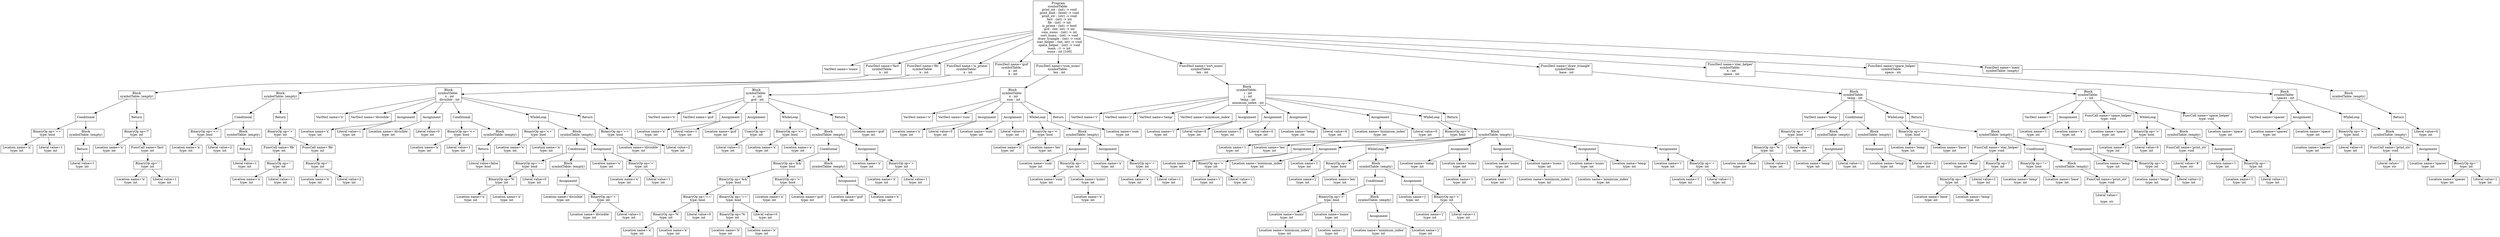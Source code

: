 digraph AST {
1 [shape=box, label="VarDecl name='nums'"];
6 [shape=box, label="Location name='n'\ntype: int"];
7 [shape=box, label="Literal value=1\ntype: int"];
5 [shape=box, label="BinaryOp op='=='\ntype: bool"];
5 -> 6;
5 -> 7;
10 [shape=box, label="Literal value=1\ntype: int"];
9 [shape=box, label="Return"];
9 -> 10;
8 [shape=box, label="Block\nsymbolTable: (empty)"];
8 -> 9;
4 [shape=box, label="Conditional"];
4 -> 5;
4 -> 8;
13 [shape=box, label="Location name='n'\ntype: int"];
16 [shape=box, label="Location name='n'\ntype: int"];
17 [shape=box, label="Literal value=1\ntype: int"];
15 [shape=box, label="BinaryOp op='-'\ntype: int"];
15 -> 16;
15 -> 17;
14 [shape=box, label="FuncCall name='fact'\ntype: int"];
14 -> 15;
12 [shape=box, label="BinaryOp op='*'\ntype: int"];
12 -> 13;
12 -> 14;
11 [shape=box, label="Return"];
11 -> 12;
3 [shape=box, label="Block\nsymbolTable: (empty)"];
3 -> 4;
3 -> 11;
2 [shape=box, label="FuncDecl name='fact'\nsymbolTable: \n  n : int"];
2 -> 3;
22 [shape=box, label="Location name='n'\ntype: int"];
23 [shape=box, label="Literal value=2\ntype: int"];
21 [shape=box, label="BinaryOp op='<='\ntype: bool"];
21 -> 22;
21 -> 23;
26 [shape=box, label="Literal value=1\ntype: int"];
25 [shape=box, label="Return"];
25 -> 26;
24 [shape=box, label="Block\nsymbolTable: (empty)"];
24 -> 25;
20 [shape=box, label="Conditional"];
20 -> 21;
20 -> 24;
31 [shape=box, label="Location name='n'\ntype: int"];
32 [shape=box, label="Literal value=1\ntype: int"];
30 [shape=box, label="BinaryOp op='-'\ntype: int"];
30 -> 31;
30 -> 32;
29 [shape=box, label="FuncCall name='fib'\ntype: int"];
29 -> 30;
35 [shape=box, label="Location name='n'\ntype: int"];
36 [shape=box, label="Literal value=2\ntype: int"];
34 [shape=box, label="BinaryOp op='-'\ntype: int"];
34 -> 35;
34 -> 36;
33 [shape=box, label="FuncCall name='fib'\ntype: int"];
33 -> 34;
28 [shape=box, label="BinaryOp op='+'\ntype: int"];
28 -> 29;
28 -> 33;
27 [shape=box, label="Return"];
27 -> 28;
19 [shape=box, label="Block\nsymbolTable: (empty)"];
19 -> 20;
19 -> 27;
18 [shape=box, label="FuncDecl name='fib'\nsymbolTable: \n  n : int"];
18 -> 19;
39 [shape=box, label="VarDecl name='x'"];
40 [shape=box, label="VarDecl name='divisible'"];
42 [shape=box, label="Location name='x'\ntype: int"];
43 [shape=box, label="Literal value=1\ntype: int"];
41 [shape=box, label="Assignment"];
41 -> 42;
41 -> 43;
45 [shape=box, label="Location name='divisible'\ntype: int"];
46 [shape=box, label="Literal value=0\ntype: int"];
44 [shape=box, label="Assignment"];
44 -> 45;
44 -> 46;
49 [shape=box, label="Location name='n'\ntype: int"];
50 [shape=box, label="Literal value=1\ntype: int"];
48 [shape=box, label="BinaryOp op='<='\ntype: bool"];
48 -> 49;
48 -> 50;
53 [shape=box, label="Literal value=false\ntype: bool"];
52 [shape=box, label="Return"];
52 -> 53;
51 [shape=box, label="Block\nsymbolTable: (empty)"];
51 -> 52;
47 [shape=box, label="Conditional"];
47 -> 48;
47 -> 51;
56 [shape=box, label="Location name='x'\ntype: int"];
57 [shape=box, label="Location name='n'\ntype: int"];
55 [shape=box, label="BinaryOp op='<='\ntype: bool"];
55 -> 56;
55 -> 57;
62 [shape=box, label="Location name='n'\ntype: int"];
63 [shape=box, label="Location name='x'\ntype: int"];
61 [shape=box, label="BinaryOp op='%'\ntype: int"];
61 -> 62;
61 -> 63;
64 [shape=box, label="Literal value=0\ntype: int"];
60 [shape=box, label="BinaryOp op='=='\ntype: bool"];
60 -> 61;
60 -> 64;
67 [shape=box, label="Location name='divisible'\ntype: int"];
69 [shape=box, label="Location name='divisible'\ntype: int"];
70 [shape=box, label="Literal value=1\ntype: int"];
68 [shape=box, label="BinaryOp op='+'\ntype: int"];
68 -> 69;
68 -> 70;
66 [shape=box, label="Assignment"];
66 -> 67;
66 -> 68;
65 [shape=box, label="Block\nsymbolTable: (empty)"];
65 -> 66;
59 [shape=box, label="Conditional"];
59 -> 60;
59 -> 65;
72 [shape=box, label="Location name='x'\ntype: int"];
74 [shape=box, label="Location name='x'\ntype: int"];
75 [shape=box, label="Literal value=1\ntype: int"];
73 [shape=box, label="BinaryOp op='+'\ntype: int"];
73 -> 74;
73 -> 75;
71 [shape=box, label="Assignment"];
71 -> 72;
71 -> 73;
58 [shape=box, label="Block\nsymbolTable: (empty)"];
58 -> 59;
58 -> 71;
54 [shape=box, label="WhileLoop"];
54 -> 55;
54 -> 58;
78 [shape=box, label="Location name='divisible'\ntype: int"];
79 [shape=box, label="Literal value=2\ntype: int"];
77 [shape=box, label="BinaryOp op='=='\ntype: bool"];
77 -> 78;
77 -> 79;
76 [shape=box, label="Return"];
76 -> 77;
38 [shape=box, label="Block\nsymbolTable: \n  x : int\n  divisible : int"];
38 -> 39;
38 -> 40;
38 -> 41;
38 -> 44;
38 -> 47;
38 -> 54;
38 -> 76;
37 [shape=box, label="FuncDecl name='is_prime'\nsymbolTable: \n  n : int"];
37 -> 38;
82 [shape=box, label="VarDecl name='x'"];
83 [shape=box, label="VarDecl name='gcd'"];
85 [shape=box, label="Location name='x'\ntype: int"];
86 [shape=box, label="Literal value=1\ntype: int"];
84 [shape=box, label="Assignment"];
84 -> 85;
84 -> 86;
88 [shape=box, label="Location name='gcd'\ntype: int"];
90 [shape=box, label="Literal value=1\ntype: int"];
89 [shape=box, label="UnaryOp op='-'\ntype: int"];
89 -> 90;
87 [shape=box, label="Assignment"];
87 -> 88;
87 -> 89;
93 [shape=box, label="Location name='x'\ntype: int"];
94 [shape=box, label="Location name='a'\ntype: int"];
92 [shape=box, label="BinaryOp op='<='\ntype: bool"];
92 -> 93;
92 -> 94;
101 [shape=box, label="Location name='a'\ntype: int"];
102 [shape=box, label="Location name='x'\ntype: int"];
100 [shape=box, label="BinaryOp op='%'\ntype: int"];
100 -> 101;
100 -> 102;
103 [shape=box, label="Literal value=0\ntype: int"];
99 [shape=box, label="BinaryOp op='=='\ntype: bool"];
99 -> 100;
99 -> 103;
106 [shape=box, label="Location name='b'\ntype: int"];
107 [shape=box, label="Location name='x'\ntype: int"];
105 [shape=box, label="BinaryOp op='%'\ntype: int"];
105 -> 106;
105 -> 107;
108 [shape=box, label="Literal value=0\ntype: int"];
104 [shape=box, label="BinaryOp op='=='\ntype: bool"];
104 -> 105;
104 -> 108;
98 [shape=box, label="BinaryOp op='&&'\ntype: bool"];
98 -> 99;
98 -> 104;
110 [shape=box, label="Location name='x'\ntype: int"];
111 [shape=box, label="Location name='gcd'\ntype: int"];
109 [shape=box, label="BinaryOp op='>'\ntype: bool"];
109 -> 110;
109 -> 111;
97 [shape=box, label="BinaryOp op='&&'\ntype: bool"];
97 -> 98;
97 -> 109;
114 [shape=box, label="Location name='gcd'\ntype: int"];
115 [shape=box, label="Location name='x'\ntype: int"];
113 [shape=box, label="Assignment"];
113 -> 114;
113 -> 115;
112 [shape=box, label="Block\nsymbolTable: (empty)"];
112 -> 113;
96 [shape=box, label="Conditional"];
96 -> 97;
96 -> 112;
117 [shape=box, label="Location name='x'\ntype: int"];
119 [shape=box, label="Location name='x'\ntype: int"];
120 [shape=box, label="Literal value=1\ntype: int"];
118 [shape=box, label="BinaryOp op='+'\ntype: int"];
118 -> 119;
118 -> 120;
116 [shape=box, label="Assignment"];
116 -> 117;
116 -> 118;
95 [shape=box, label="Block\nsymbolTable: (empty)"];
95 -> 96;
95 -> 116;
91 [shape=box, label="WhileLoop"];
91 -> 92;
91 -> 95;
122 [shape=box, label="Location name='gcd'\ntype: int"];
121 [shape=box, label="Return"];
121 -> 122;
81 [shape=box, label="Block\nsymbolTable: \n  x : int\n  gcd : int"];
81 -> 82;
81 -> 83;
81 -> 84;
81 -> 87;
81 -> 91;
81 -> 121;
80 [shape=box, label="FuncDecl name='gcd'\nsymbolTable: \n  a : int\n  b : int"];
80 -> 81;
125 [shape=box, label="VarDecl name='x'"];
126 [shape=box, label="VarDecl name='sum'"];
128 [shape=box, label="Location name='x'\ntype: int"];
129 [shape=box, label="Literal value=0\ntype: int"];
127 [shape=box, label="Assignment"];
127 -> 128;
127 -> 129;
131 [shape=box, label="Location name='sum'\ntype: int"];
132 [shape=box, label="Literal value=0\ntype: int"];
130 [shape=box, label="Assignment"];
130 -> 131;
130 -> 132;
135 [shape=box, label="Location name='x'\ntype: int"];
136 [shape=box, label="Location name='len'\ntype: int"];
134 [shape=box, label="BinaryOp op='<'\ntype: bool"];
134 -> 135;
134 -> 136;
139 [shape=box, label="Location name='sum'\ntype: int"];
141 [shape=box, label="Location name='sum'\ntype: int"];
143 [shape=box, label="Location name='x'\ntype: int"];
142 [shape=box, label="Location name='nums'\ntype: int"];
142 -> 143;
140 [shape=box, label="BinaryOp op='+'\ntype: int"];
140 -> 141;
140 -> 142;
138 [shape=box, label="Assignment"];
138 -> 139;
138 -> 140;
145 [shape=box, label="Location name='x'\ntype: int"];
147 [shape=box, label="Location name='x'\ntype: int"];
148 [shape=box, label="Literal value=1\ntype: int"];
146 [shape=box, label="BinaryOp op='+'\ntype: int"];
146 -> 147;
146 -> 148;
144 [shape=box, label="Assignment"];
144 -> 145;
144 -> 146;
137 [shape=box, label="Block\nsymbolTable: (empty)"];
137 -> 138;
137 -> 144;
133 [shape=box, label="WhileLoop"];
133 -> 134;
133 -> 137;
150 [shape=box, label="Location name='sum'\ntype: int"];
149 [shape=box, label="Return"];
149 -> 150;
124 [shape=box, label="Block\nsymbolTable: \n  x : int\n  sum : int"];
124 -> 125;
124 -> 126;
124 -> 127;
124 -> 130;
124 -> 133;
124 -> 149;
123 [shape=box, label="FuncDecl name='sum_nums'\nsymbolTable: \n  len : int"];
123 -> 124;
153 [shape=box, label="VarDecl name='i'"];
154 [shape=box, label="VarDecl name='j'"];
155 [shape=box, label="VarDecl name='temp'"];
156 [shape=box, label="VarDecl name='minimum_index'"];
158 [shape=box, label="Location name='i'\ntype: int"];
159 [shape=box, label="Literal value=0\ntype: int"];
157 [shape=box, label="Assignment"];
157 -> 158;
157 -> 159;
161 [shape=box, label="Location name='j'\ntype: int"];
162 [shape=box, label="Literal value=0\ntype: int"];
160 [shape=box, label="Assignment"];
160 -> 161;
160 -> 162;
164 [shape=box, label="Location name='temp'\ntype: int"];
165 [shape=box, label="Literal value=0\ntype: int"];
163 [shape=box, label="Assignment"];
163 -> 164;
163 -> 165;
167 [shape=box, label="Location name='minimum_index'\ntype: int"];
168 [shape=box, label="Literal value=0\ntype: int"];
166 [shape=box, label="Assignment"];
166 -> 167;
166 -> 168;
171 [shape=box, label="Location name='i'\ntype: int"];
172 [shape=box, label="Location name='len'\ntype: int"];
170 [shape=box, label="BinaryOp op='<'\ntype: bool"];
170 -> 171;
170 -> 172;
175 [shape=box, label="Location name='j'\ntype: int"];
177 [shape=box, label="Location name='i'\ntype: int"];
178 [shape=box, label="Literal value=1\ntype: int"];
176 [shape=box, label="BinaryOp op='+'\ntype: int"];
176 -> 177;
176 -> 178;
174 [shape=box, label="Assignment"];
174 -> 175;
174 -> 176;
180 [shape=box, label="Location name='minimum_index'\ntype: int"];
181 [shape=box, label="Location name='i'\ntype: int"];
179 [shape=box, label="Assignment"];
179 -> 180;
179 -> 181;
184 [shape=box, label="Location name='j'\ntype: int"];
185 [shape=box, label="Location name='len'\ntype: int"];
183 [shape=box, label="BinaryOp op='<'\ntype: bool"];
183 -> 184;
183 -> 185;
190 [shape=box, label="Location name='minimum_index'\ntype: int"];
189 [shape=box, label="Location name='nums'\ntype: int"];
189 -> 190;
192 [shape=box, label="Location name='j'\ntype: int"];
191 [shape=box, label="Location name='nums'\ntype: int"];
191 -> 192;
188 [shape=box, label="BinaryOp op='>'\ntype: bool"];
188 -> 189;
188 -> 191;
195 [shape=box, label="Location name='minimum_index'\ntype: int"];
196 [shape=box, label="Location name='j'\ntype: int"];
194 [shape=box, label="Assignment"];
194 -> 195;
194 -> 196;
193 [shape=box, label="Block\nsymbolTable: (empty)"];
193 -> 194;
187 [shape=box, label="Conditional"];
187 -> 188;
187 -> 193;
198 [shape=box, label="Location name='j'\ntype: int"];
200 [shape=box, label="Location name='j'\ntype: int"];
201 [shape=box, label="Literal value=1\ntype: int"];
199 [shape=box, label="BinaryOp op='+'\ntype: int"];
199 -> 200;
199 -> 201;
197 [shape=box, label="Assignment"];
197 -> 198;
197 -> 199;
186 [shape=box, label="Block\nsymbolTable: (empty)"];
186 -> 187;
186 -> 197;
182 [shape=box, label="WhileLoop"];
182 -> 183;
182 -> 186;
203 [shape=box, label="Location name='temp'\ntype: int"];
205 [shape=box, label="Location name='i'\ntype: int"];
204 [shape=box, label="Location name='nums'\ntype: int"];
204 -> 205;
202 [shape=box, label="Assignment"];
202 -> 203;
202 -> 204;
208 [shape=box, label="Location name='i'\ntype: int"];
207 [shape=box, label="Location name='nums'\ntype: int"];
207 -> 208;
210 [shape=box, label="Location name='minimum_index'\ntype: int"];
209 [shape=box, label="Location name='nums'\ntype: int"];
209 -> 210;
206 [shape=box, label="Assignment"];
206 -> 207;
206 -> 209;
213 [shape=box, label="Location name='minimum_index'\ntype: int"];
212 [shape=box, label="Location name='nums'\ntype: int"];
212 -> 213;
214 [shape=box, label="Location name='temp'\ntype: int"];
211 [shape=box, label="Assignment"];
211 -> 212;
211 -> 214;
216 [shape=box, label="Location name='i'\ntype: int"];
218 [shape=box, label="Location name='i'\ntype: int"];
219 [shape=box, label="Literal value=1\ntype: int"];
217 [shape=box, label="BinaryOp op='+'\ntype: int"];
217 -> 218;
217 -> 219;
215 [shape=box, label="Assignment"];
215 -> 216;
215 -> 217;
173 [shape=box, label="Block\nsymbolTable: (empty)"];
173 -> 174;
173 -> 179;
173 -> 182;
173 -> 202;
173 -> 206;
173 -> 211;
173 -> 215;
169 [shape=box, label="WhileLoop"];
169 -> 170;
169 -> 173;
220 [shape=box, label="Return"];
152 [shape=box, label="Block\nsymbolTable: \n  i : int\n  j : int\n  temp : int\n  minimum_index : int"];
152 -> 153;
152 -> 154;
152 -> 155;
152 -> 156;
152 -> 157;
152 -> 160;
152 -> 163;
152 -> 166;
152 -> 169;
152 -> 220;
151 [shape=box, label="FuncDecl name='sort_nums'\nsymbolTable: \n  len : int"];
151 -> 152;
223 [shape=box, label="VarDecl name='temp'"];
227 [shape=box, label="Location name='base'\ntype: int"];
228 [shape=box, label="Literal value=2\ntype: int"];
226 [shape=box, label="BinaryOp op='%'\ntype: int"];
226 -> 227;
226 -> 228;
229 [shape=box, label="Literal value=1\ntype: int"];
225 [shape=box, label="BinaryOp op='=='\ntype: bool"];
225 -> 226;
225 -> 229;
232 [shape=box, label="Location name='temp'\ntype: int"];
233 [shape=box, label="Literal value=1\ntype: int"];
231 [shape=box, label="Assignment"];
231 -> 232;
231 -> 233;
230 [shape=box, label="Block\nsymbolTable: (empty)"];
230 -> 231;
236 [shape=box, label="Location name='temp'\ntype: int"];
237 [shape=box, label="Literal value=2\ntype: int"];
235 [shape=box, label="Assignment"];
235 -> 236;
235 -> 237;
234 [shape=box, label="Block\nsymbolTable: (empty)"];
234 -> 235;
224 [shape=box, label="Conditional"];
224 -> 225;
224 -> 230;
224 -> 234;
240 [shape=box, label="Location name='temp'\ntype: int"];
241 [shape=box, label="Location name='base'\ntype: int"];
239 [shape=box, label="BinaryOp op='<='\ntype: bool"];
239 -> 240;
239 -> 241;
244 [shape=box, label="Location name='temp'\ntype: int"];
247 [shape=box, label="Location name='base'\ntype: int"];
248 [shape=box, label="Location name='temp'\ntype: int"];
246 [shape=box, label="BinaryOp op='-'\ntype: int"];
246 -> 247;
246 -> 248;
249 [shape=box, label="Literal value=2\ntype: int"];
245 [shape=box, label="BinaryOp op='/'\ntype: int"];
245 -> 246;
245 -> 249;
243 [shape=box, label="FuncCall name='star_helper'\ntype: void"];
243 -> 244;
243 -> 245;
252 [shape=box, label="Location name='temp'\ntype: int"];
253 [shape=box, label="Location name='base'\ntype: int"];
251 [shape=box, label="BinaryOp op='!='\ntype: bool"];
251 -> 252;
251 -> 253;
256 [shape=box, label="Literal value='\n'\ntype: str"];
255 [shape=box, label="FuncCall name='print_str'\ntype: void"];
255 -> 256;
254 [shape=box, label="Block\nsymbolTable: (empty)"];
254 -> 255;
250 [shape=box, label="Conditional"];
250 -> 251;
250 -> 254;
258 [shape=box, label="Location name='temp'\ntype: int"];
260 [shape=box, label="Location name='temp'\ntype: int"];
261 [shape=box, label="Literal value=2\ntype: int"];
259 [shape=box, label="BinaryOp op='+'\ntype: int"];
259 -> 260;
259 -> 261;
257 [shape=box, label="Assignment"];
257 -> 258;
257 -> 259;
242 [shape=box, label="Block\nsymbolTable: (empty)"];
242 -> 243;
242 -> 250;
242 -> 257;
238 [shape=box, label="WhileLoop"];
238 -> 239;
238 -> 242;
262 [shape=box, label="Return"];
222 [shape=box, label="Block\nsymbolTable: \n  temp : int"];
222 -> 223;
222 -> 224;
222 -> 238;
222 -> 262;
221 [shape=box, label="FuncDecl name='draw_triangle'\nsymbolTable: \n  base : int"];
221 -> 222;
265 [shape=box, label="VarDecl name='i'"];
267 [shape=box, label="Location name='i'\ntype: int"];
268 [shape=box, label="Location name='x'\ntype: int"];
266 [shape=box, label="Assignment"];
266 -> 267;
266 -> 268;
270 [shape=box, label="Location name='space'\ntype: int"];
269 [shape=box, label="FuncCall name='space_helper'\ntype: void"];
269 -> 270;
273 [shape=box, label="Location name='i'\ntype: int"];
274 [shape=box, label="Literal value=0\ntype: int"];
272 [shape=box, label="BinaryOp op='>'\ntype: bool"];
272 -> 273;
272 -> 274;
277 [shape=box, label="Literal value='#'\ntype: str"];
276 [shape=box, label="FuncCall name='print_str'\ntype: void"];
276 -> 277;
279 [shape=box, label="Location name='i'\ntype: int"];
281 [shape=box, label="Location name='i'\ntype: int"];
282 [shape=box, label="Literal value=1\ntype: int"];
280 [shape=box, label="BinaryOp op='-'\ntype: int"];
280 -> 281;
280 -> 282;
278 [shape=box, label="Assignment"];
278 -> 279;
278 -> 280;
275 [shape=box, label="Block\nsymbolTable: (empty)"];
275 -> 276;
275 -> 278;
271 [shape=box, label="WhileLoop"];
271 -> 272;
271 -> 275;
284 [shape=box, label="Location name='space'\ntype: int"];
283 [shape=box, label="FuncCall name='space_helper'\ntype: void"];
283 -> 284;
264 [shape=box, label="Block\nsymbolTable: \n  i : int"];
264 -> 265;
264 -> 266;
264 -> 269;
264 -> 271;
264 -> 283;
263 [shape=box, label="FuncDecl name='star_helper'\nsymbolTable: \n  x : int\n  space : int"];
263 -> 264;
287 [shape=box, label="VarDecl name='spaces'"];
289 [shape=box, label="Location name='spaces'\ntype: int"];
290 [shape=box, label="Location name='space'\ntype: int"];
288 [shape=box, label="Assignment"];
288 -> 289;
288 -> 290;
293 [shape=box, label="Location name='spaces'\ntype: int"];
294 [shape=box, label="Literal value=0\ntype: int"];
292 [shape=box, label="BinaryOp op='>'\ntype: bool"];
292 -> 293;
292 -> 294;
297 [shape=box, label="Literal value=' '\ntype: str"];
296 [shape=box, label="FuncCall name='print_str'\ntype: void"];
296 -> 297;
299 [shape=box, label="Location name='spaces'\ntype: int"];
301 [shape=box, label="Location name='spaces'\ntype: int"];
302 [shape=box, label="Literal value=1\ntype: int"];
300 [shape=box, label="BinaryOp op='-'\ntype: int"];
300 -> 301;
300 -> 302;
298 [shape=box, label="Assignment"];
298 -> 299;
298 -> 300;
295 [shape=box, label="Block\nsymbolTable: (empty)"];
295 -> 296;
295 -> 298;
291 [shape=box, label="WhileLoop"];
291 -> 292;
291 -> 295;
286 [shape=box, label="Block\nsymbolTable: \n  spaces : int"];
286 -> 287;
286 -> 288;
286 -> 291;
285 [shape=box, label="FuncDecl name='space_helper'\nsymbolTable: \n  space : int"];
285 -> 286;
306 [shape=box, label="Literal value=0\ntype: int"];
305 [shape=box, label="Return"];
305 -> 306;
304 [shape=box, label="Block\nsymbolTable: (empty)"];
304 -> 305;
303 [shape=box, label="FuncDecl name='main'\nsymbolTable: (empty)"];
303 -> 304;
0 [shape=box, label="Program\nsymbolTable: \n  print_int : (int) -> void\n  print_bool : (bool) -> void\n  print_str : (str) -> void\n  fact : (int) -> int\n  fib : (int) -> int\n  is_prime : (int) -> bool\n  gcd : (int, int) -> int\n  sum_nums : (int) -> int\n  sort_nums : (int) -> void\n  draw_triangle : (int) -> void\n  star_helper : (int, int) -> void\n  space_helper : (int) -> void\n  main : () -> int\n  nums : int [100]"];
0 -> 1;
0 -> 2;
0 -> 18;
0 -> 37;
0 -> 80;
0 -> 123;
0 -> 151;
0 -> 221;
0 -> 263;
0 -> 285;
0 -> 303;
}
